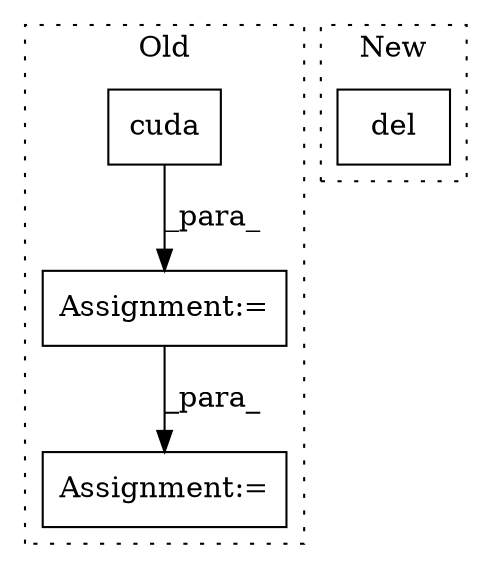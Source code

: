 digraph G {
subgraph cluster0 {
1 [label="cuda" a="32" s="5979" l="6" shape="box"];
3 [label="Assignment:=" a="7" s="6257" l="1" shape="box"];
4 [label="Assignment:=" a="7" s="5964" l="1" shape="box"];
label = "Old";
style="dotted";
}
subgraph cluster1 {
2 [label="del" a="32" s="5901,5918" l="4,1" shape="box"];
label = "New";
style="dotted";
}
1 -> 4 [label="_para_"];
4 -> 3 [label="_para_"];
}